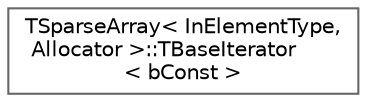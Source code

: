 digraph "Graphical Class Hierarchy"
{
 // INTERACTIVE_SVG=YES
 // LATEX_PDF_SIZE
  bgcolor="transparent";
  edge [fontname=Helvetica,fontsize=10,labelfontname=Helvetica,labelfontsize=10];
  node [fontname=Helvetica,fontsize=10,shape=box,height=0.2,width=0.4];
  rankdir="LR";
  Node0 [id="Node000000",label="TSparseArray\< InElementType,\l Allocator \>::TBaseIterator\l\< bConst \>",height=0.2,width=0.4,color="grey40", fillcolor="white", style="filled",URL="$dc/d65/classTSparseArray_1_1TBaseIterator.html",tooltip="The base class of sparse array iterators."];
}
